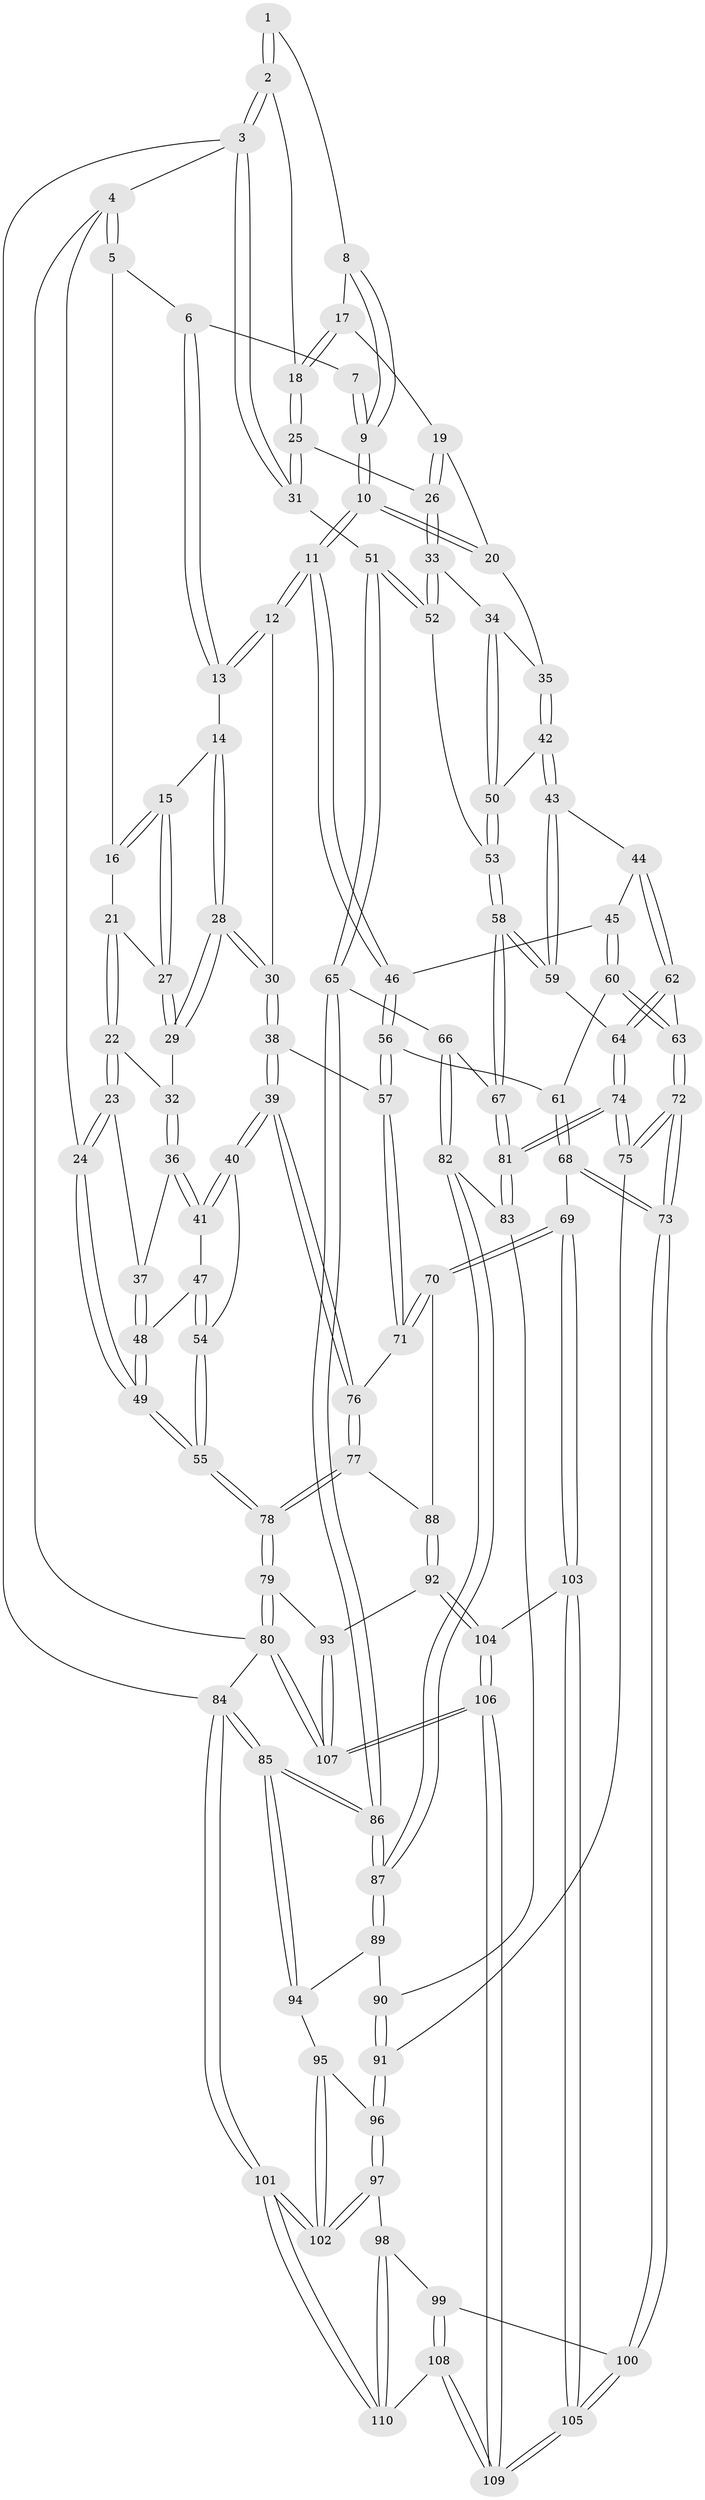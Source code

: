 // Generated by graph-tools (version 1.1) at 2025/03/03/09/25 03:03:20]
// undirected, 110 vertices, 272 edges
graph export_dot {
graph [start="1"]
  node [color=gray90,style=filled];
  1 [pos="+0.7342330452540646+0"];
  2 [pos="+1+0"];
  3 [pos="+1+0"];
  4 [pos="+0+0"];
  5 [pos="+0.21264482577836186+0"];
  6 [pos="+0.36084004384034934+0"];
  7 [pos="+0.44501726502239625+0"];
  8 [pos="+0.7381342704900172+0"];
  9 [pos="+0.5409539455567339+0.22242794845350874"];
  10 [pos="+0.5410096834775656+0.22647122281485096"];
  11 [pos="+0.49720044464267305+0.27750034144652275"];
  12 [pos="+0.47457440711240806+0.27267248834652286"];
  13 [pos="+0.3488049511958887+0.17355590800949608"];
  14 [pos="+0.3474997191593949+0.17360283616230812"];
  15 [pos="+0.24669071582565016+0.16847651405854566"];
  16 [pos="+0.2251890697137002+0.04640133882688726"];
  17 [pos="+0.7539324860927954+0.01454282363853349"];
  18 [pos="+0.88794045736036+0.15663058357075238"];
  19 [pos="+0.7306315617766731+0.12712891786780456"];
  20 [pos="+0.6308812415082347+0.22709623549140903"];
  21 [pos="+0.13463341742869853+0.16876981362139676"];
  22 [pos="+0.08192617891667836+0.17060118128572058"];
  23 [pos="+0+0.10648136213565003"];
  24 [pos="+0+0"];
  25 [pos="+0.8975528809514312+0.21386074336365216"];
  26 [pos="+0.8698911114992115+0.24016035387886117"];
  27 [pos="+0.23076805559994196+0.18640109665440385"];
  28 [pos="+0.2524011538879847+0.29354758485370347"];
  29 [pos="+0.22267970895282782+0.2700808874873264"];
  30 [pos="+0.28593570568317034+0.3256814942793061"];
  31 [pos="+1+0.21641823454249787"];
  32 [pos="+0.17040539997530324+0.28663999853379196"];
  33 [pos="+0.8597586641714561+0.2559029663994679"];
  34 [pos="+0.801060064164843+0.26988320382882225"];
  35 [pos="+0.7137134936973272+0.2650884748889136"];
  36 [pos="+0.15733668378999155+0.30093592066397906"];
  37 [pos="+0.08557398505442146+0.29453307171671456"];
  38 [pos="+0.243459391993896+0.4676305766037438"];
  39 [pos="+0.2094333076447964+0.47867506095151563"];
  40 [pos="+0.18831468568191398+0.4709710856317793"];
  41 [pos="+0.15253020383291777+0.3342120758783617"];
  42 [pos="+0.7021016124430216+0.395613128716679"];
  43 [pos="+0.6196386464237037+0.425497348023374"];
  44 [pos="+0.6048335622330834+0.4187288908445298"];
  45 [pos="+0.5138038339502164+0.34179996668285856"];
  46 [pos="+0.504031541726545+0.3286250133897262"];
  47 [pos="+0.08604127929135698+0.35882765360659913"];
  48 [pos="+0.06899763437331087+0.350277814142439"];
  49 [pos="+0+0.4300217525776189"];
  50 [pos="+0.7485222080073521+0.4077179319824969"];
  51 [pos="+1+0.5016183970147413"];
  52 [pos="+0.8936886195116063+0.3918932447368117"];
  53 [pos="+0.8091065930334843+0.4682790115851526"];
  54 [pos="+0.13597470986790258+0.47176367268054475"];
  55 [pos="+0+0.5415734233854888"];
  56 [pos="+0.38259081667422024+0.47210750870520196"];
  57 [pos="+0.3274798708728686+0.4942527368848915"];
  58 [pos="+0.7933970716004815+0.541130195727206"];
  59 [pos="+0.6741570477478831+0.5227761320154576"];
  60 [pos="+0.5063157819873617+0.5190730434468748"];
  61 [pos="+0.45251481138740696+0.5370414989352585"];
  62 [pos="+0.5580489246209934+0.5364424746622675"];
  63 [pos="+0.5330793033233964+0.5421227358897728"];
  64 [pos="+0.6280168443746278+0.5761988177436391"];
  65 [pos="+1+0.5088507795659619"];
  66 [pos="+0.8248396387715407+0.5824613245193503"];
  67 [pos="+0.7997256734345448+0.5537205709649963"];
  68 [pos="+0.4500841968220094+0.7412469399471638"];
  69 [pos="+0.41659980537134944+0.7396483733556318"];
  70 [pos="+0.41338060966433404+0.737272127137401"];
  71 [pos="+0.3669431788306231+0.6569888855064357"];
  72 [pos="+0.4830208326207277+0.7426932926666628"];
  73 [pos="+0.4713756927351243+0.7469396189523687"];
  74 [pos="+0.6041279304163037+0.6998712399746473"];
  75 [pos="+0.5718264952758428+0.7289859921367103"];
  76 [pos="+0.19902634820786141+0.5908890338905748"];
  77 [pos="+0.14760370462427885+0.6904183323140288"];
  78 [pos="+0+0.6624072053670979"];
  79 [pos="+0+0.7518753033475569"];
  80 [pos="+0+1"];
  81 [pos="+0.6142921852071953+0.6977066796160709"];
  82 [pos="+0.8340465981739373+0.6836182315296628"];
  83 [pos="+0.7858708662844682+0.7041198636985391"];
  84 [pos="+1+1"];
  85 [pos="+1+1"];
  86 [pos="+1+0.9911480504909447"];
  87 [pos="+0.9408867668071836+0.7857929156005151"];
  88 [pos="+0.16470444804735526+0.7084288049814857"];
  89 [pos="+0.7578928267987673+0.8255725686803231"];
  90 [pos="+0.7517630465112455+0.7738777237206921"];
  91 [pos="+0.6202392151575825+0.7742581418900479"];
  92 [pos="+0.17378106932174317+0.8436957641643297"];
  93 [pos="+0.1305879483929251+0.8508508085755473"];
  94 [pos="+0.7420839396977422+0.8463629183291916"];
  95 [pos="+0.7298861979841339+0.8516325951510655"];
  96 [pos="+0.6856405966506864+0.862825242709362"];
  97 [pos="+0.6736889766103957+0.9211965147182318"];
  98 [pos="+0.6309292234034276+0.9339117638819793"];
  99 [pos="+0.5618495699406979+0.9242756126071834"];
  100 [pos="+0.4957515223240049+0.8690702770657993"];
  101 [pos="+1+1"];
  102 [pos="+1+1"];
  103 [pos="+0.2904593349237189+0.8878179596787731"];
  104 [pos="+0.22643211129648855+0.8980413887682714"];
  105 [pos="+0.40562712073953383+1"];
  106 [pos="+0+1"];
  107 [pos="+0+1"];
  108 [pos="+0.5451869170746979+1"];
  109 [pos="+0.41598476167658743+1"];
  110 [pos="+0.5617434119718824+1"];
  1 -- 2;
  1 -- 2;
  1 -- 8;
  2 -- 3;
  2 -- 3;
  2 -- 18;
  3 -- 4;
  3 -- 31;
  3 -- 31;
  3 -- 84;
  4 -- 5;
  4 -- 5;
  4 -- 24;
  4 -- 80;
  5 -- 6;
  5 -- 16;
  6 -- 7;
  6 -- 13;
  6 -- 13;
  7 -- 9;
  7 -- 9;
  8 -- 9;
  8 -- 9;
  8 -- 17;
  9 -- 10;
  9 -- 10;
  10 -- 11;
  10 -- 11;
  10 -- 20;
  10 -- 20;
  11 -- 12;
  11 -- 12;
  11 -- 46;
  11 -- 46;
  12 -- 13;
  12 -- 13;
  12 -- 30;
  13 -- 14;
  14 -- 15;
  14 -- 28;
  14 -- 28;
  15 -- 16;
  15 -- 16;
  15 -- 27;
  15 -- 27;
  16 -- 21;
  17 -- 18;
  17 -- 18;
  17 -- 19;
  18 -- 25;
  18 -- 25;
  19 -- 20;
  19 -- 26;
  19 -- 26;
  20 -- 35;
  21 -- 22;
  21 -- 22;
  21 -- 27;
  22 -- 23;
  22 -- 23;
  22 -- 32;
  23 -- 24;
  23 -- 24;
  23 -- 37;
  24 -- 49;
  24 -- 49;
  25 -- 26;
  25 -- 31;
  25 -- 31;
  26 -- 33;
  26 -- 33;
  27 -- 29;
  27 -- 29;
  28 -- 29;
  28 -- 29;
  28 -- 30;
  28 -- 30;
  29 -- 32;
  30 -- 38;
  30 -- 38;
  31 -- 51;
  32 -- 36;
  32 -- 36;
  33 -- 34;
  33 -- 52;
  33 -- 52;
  34 -- 35;
  34 -- 50;
  34 -- 50;
  35 -- 42;
  35 -- 42;
  36 -- 37;
  36 -- 41;
  36 -- 41;
  37 -- 48;
  37 -- 48;
  38 -- 39;
  38 -- 39;
  38 -- 57;
  39 -- 40;
  39 -- 40;
  39 -- 76;
  39 -- 76;
  40 -- 41;
  40 -- 41;
  40 -- 54;
  41 -- 47;
  42 -- 43;
  42 -- 43;
  42 -- 50;
  43 -- 44;
  43 -- 59;
  43 -- 59;
  44 -- 45;
  44 -- 62;
  44 -- 62;
  45 -- 46;
  45 -- 60;
  45 -- 60;
  46 -- 56;
  46 -- 56;
  47 -- 48;
  47 -- 54;
  47 -- 54;
  48 -- 49;
  48 -- 49;
  49 -- 55;
  49 -- 55;
  50 -- 53;
  50 -- 53;
  51 -- 52;
  51 -- 52;
  51 -- 65;
  51 -- 65;
  52 -- 53;
  53 -- 58;
  53 -- 58;
  54 -- 55;
  54 -- 55;
  55 -- 78;
  55 -- 78;
  56 -- 57;
  56 -- 57;
  56 -- 61;
  57 -- 71;
  57 -- 71;
  58 -- 59;
  58 -- 59;
  58 -- 67;
  58 -- 67;
  59 -- 64;
  60 -- 61;
  60 -- 63;
  60 -- 63;
  61 -- 68;
  61 -- 68;
  62 -- 63;
  62 -- 64;
  62 -- 64;
  63 -- 72;
  63 -- 72;
  64 -- 74;
  64 -- 74;
  65 -- 66;
  65 -- 86;
  65 -- 86;
  66 -- 67;
  66 -- 82;
  66 -- 82;
  67 -- 81;
  67 -- 81;
  68 -- 69;
  68 -- 73;
  68 -- 73;
  69 -- 70;
  69 -- 70;
  69 -- 103;
  69 -- 103;
  70 -- 71;
  70 -- 71;
  70 -- 88;
  71 -- 76;
  72 -- 73;
  72 -- 73;
  72 -- 75;
  72 -- 75;
  73 -- 100;
  73 -- 100;
  74 -- 75;
  74 -- 75;
  74 -- 81;
  74 -- 81;
  75 -- 91;
  76 -- 77;
  76 -- 77;
  77 -- 78;
  77 -- 78;
  77 -- 88;
  78 -- 79;
  78 -- 79;
  79 -- 80;
  79 -- 80;
  79 -- 93;
  80 -- 107;
  80 -- 107;
  80 -- 84;
  81 -- 83;
  81 -- 83;
  82 -- 83;
  82 -- 87;
  82 -- 87;
  83 -- 90;
  84 -- 85;
  84 -- 85;
  84 -- 101;
  84 -- 101;
  85 -- 86;
  85 -- 86;
  85 -- 94;
  85 -- 94;
  86 -- 87;
  86 -- 87;
  87 -- 89;
  87 -- 89;
  88 -- 92;
  88 -- 92;
  89 -- 90;
  89 -- 94;
  90 -- 91;
  90 -- 91;
  91 -- 96;
  91 -- 96;
  92 -- 93;
  92 -- 104;
  92 -- 104;
  93 -- 107;
  93 -- 107;
  94 -- 95;
  95 -- 96;
  95 -- 102;
  95 -- 102;
  96 -- 97;
  96 -- 97;
  97 -- 98;
  97 -- 102;
  97 -- 102;
  98 -- 99;
  98 -- 110;
  98 -- 110;
  99 -- 100;
  99 -- 108;
  99 -- 108;
  100 -- 105;
  100 -- 105;
  101 -- 102;
  101 -- 102;
  101 -- 110;
  101 -- 110;
  103 -- 104;
  103 -- 105;
  103 -- 105;
  104 -- 106;
  104 -- 106;
  105 -- 109;
  105 -- 109;
  106 -- 107;
  106 -- 107;
  106 -- 109;
  106 -- 109;
  108 -- 109;
  108 -- 109;
  108 -- 110;
}
